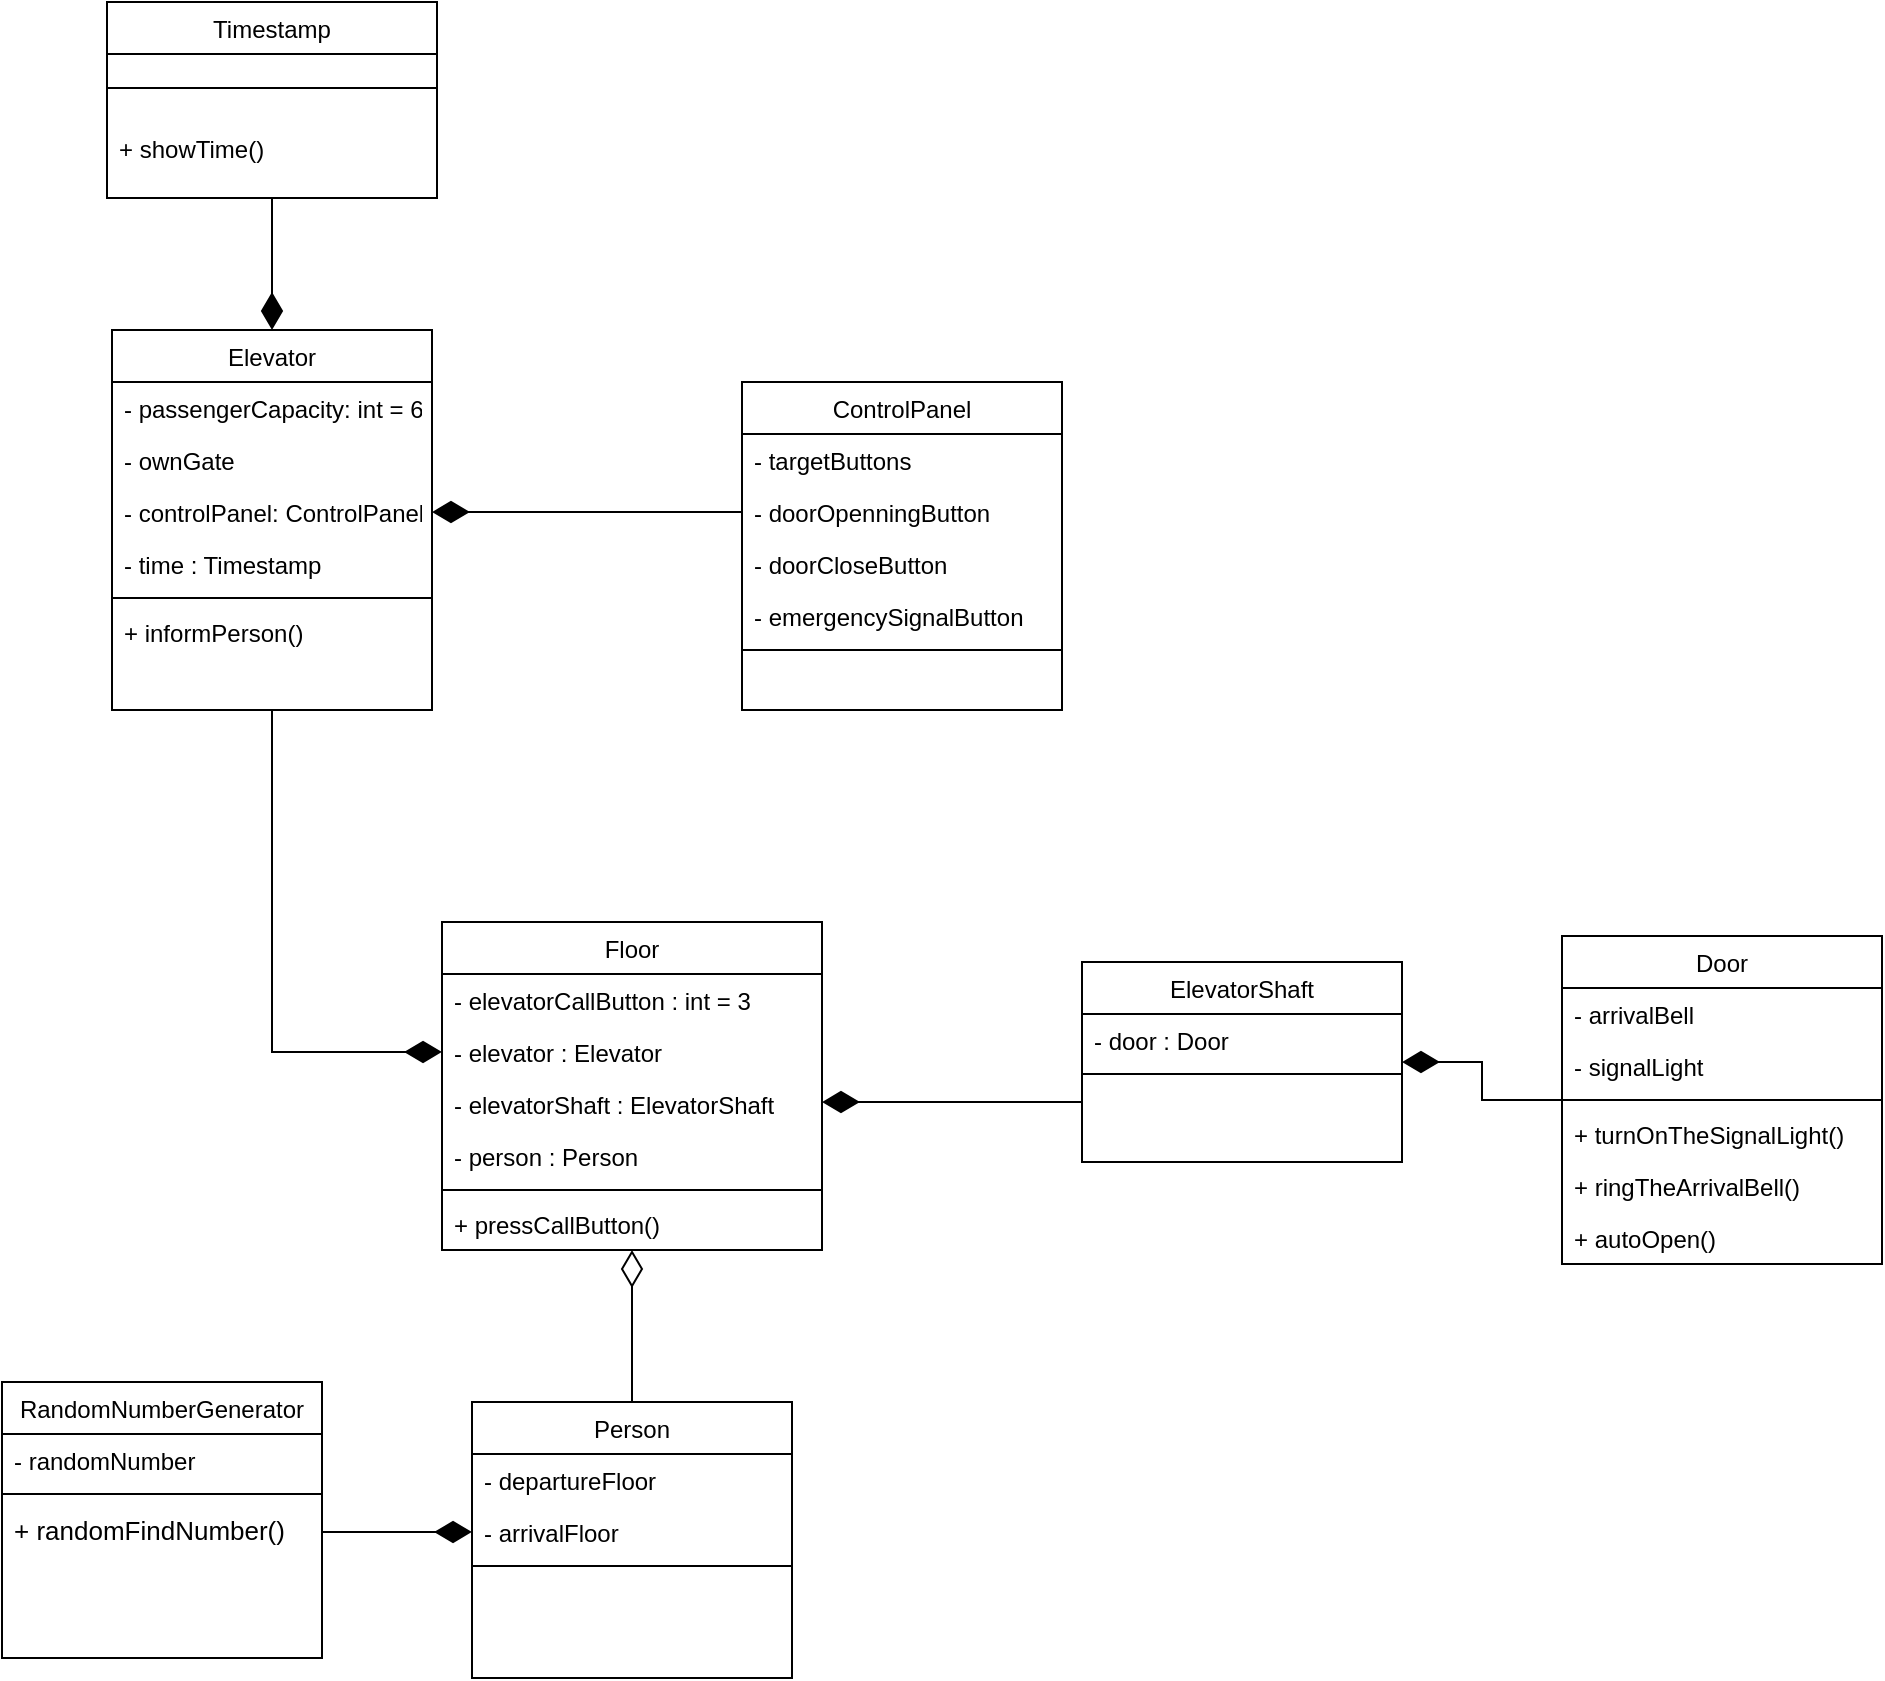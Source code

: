 <mxfile version="14.9.9" type="device"><diagram id="C5RBs43oDa-KdzZeNtuy" name="Page-1"><mxGraphModel dx="1441" dy="1963" grid="1" gridSize="10" guides="1" tooltips="1" connect="1" arrows="1" fold="1" page="1" pageScale="1" pageWidth="827" pageHeight="1169" math="0" shadow="0"><root><mxCell id="WIyWlLk6GJQsqaUBKTNV-0"/><mxCell id="WIyWlLk6GJQsqaUBKTNV-1" parent="WIyWlLk6GJQsqaUBKTNV-0"/><mxCell id="zkfFHV4jXpPFQw0GAbJ--0" value="Elevator" style="swimlane;fontStyle=0;align=center;verticalAlign=top;childLayout=stackLayout;horizontal=1;startSize=26;horizontalStack=0;resizeParent=1;resizeLast=0;collapsible=1;marginBottom=0;rounded=0;shadow=0;strokeWidth=1;" parent="WIyWlLk6GJQsqaUBKTNV-1" vertex="1"><mxGeometry x="285" y="104" width="160" height="190" as="geometry"><mxRectangle x="230" y="140" width="160" height="26" as="alternateBounds"/></mxGeometry></mxCell><mxCell id="zkfFHV4jXpPFQw0GAbJ--1" value="- passengerCapacity: int = 6" style="text;align=left;verticalAlign=top;spacingLeft=4;spacingRight=4;overflow=hidden;rotatable=0;points=[[0,0.5],[1,0.5]];portConstraint=eastwest;" parent="zkfFHV4jXpPFQw0GAbJ--0" vertex="1"><mxGeometry y="26" width="160" height="26" as="geometry"/></mxCell><mxCell id="zkfFHV4jXpPFQw0GAbJ--2" value="- ownGate" style="text;align=left;verticalAlign=top;spacingLeft=4;spacingRight=4;overflow=hidden;rotatable=0;points=[[0,0.5],[1,0.5]];portConstraint=eastwest;rounded=0;shadow=0;html=0;" parent="zkfFHV4jXpPFQw0GAbJ--0" vertex="1"><mxGeometry y="52" width="160" height="26" as="geometry"/></mxCell><mxCell id="zkfFHV4jXpPFQw0GAbJ--3" value="- controlPanel: ControlPanel" style="text;align=left;verticalAlign=top;spacingLeft=4;spacingRight=4;overflow=hidden;rotatable=0;points=[[0,0.5],[1,0.5]];portConstraint=eastwest;rounded=0;shadow=0;html=0;" parent="zkfFHV4jXpPFQw0GAbJ--0" vertex="1"><mxGeometry y="78" width="160" height="26" as="geometry"/></mxCell><mxCell id="cQ-6G-CCY98Sj9KRYVwk-37" value="- time : Timestamp" style="text;align=left;verticalAlign=top;spacingLeft=4;spacingRight=4;overflow=hidden;rotatable=0;points=[[0,0.5],[1,0.5]];portConstraint=eastwest;rounded=0;shadow=0;html=0;" parent="zkfFHV4jXpPFQw0GAbJ--0" vertex="1"><mxGeometry y="104" width="160" height="26" as="geometry"/></mxCell><mxCell id="zkfFHV4jXpPFQw0GAbJ--4" value="" style="line;html=1;strokeWidth=1;align=left;verticalAlign=middle;spacingTop=-1;spacingLeft=3;spacingRight=3;rotatable=0;labelPosition=right;points=[];portConstraint=eastwest;" parent="zkfFHV4jXpPFQw0GAbJ--0" vertex="1"><mxGeometry y="130" width="160" height="8" as="geometry"/></mxCell><mxCell id="cQ-6G-CCY98Sj9KRYVwk-38" value="+ informPerson()" style="text;align=left;verticalAlign=top;spacingLeft=4;spacingRight=4;overflow=hidden;rotatable=0;points=[[0,0.5],[1,0.5]];portConstraint=eastwest;" parent="zkfFHV4jXpPFQw0GAbJ--0" vertex="1"><mxGeometry y="138" width="160" height="26" as="geometry"/></mxCell><mxCell id="cQ-6G-CCY98Sj9KRYVwk-0" value="ControlPanel" style="swimlane;fontStyle=0;align=center;verticalAlign=top;childLayout=stackLayout;horizontal=1;startSize=26;horizontalStack=0;resizeParent=1;resizeLast=0;collapsible=1;marginBottom=0;rounded=0;shadow=0;strokeWidth=1;" parent="WIyWlLk6GJQsqaUBKTNV-1" vertex="1"><mxGeometry x="600" y="130" width="160" height="164" as="geometry"><mxRectangle x="230" y="140" width="160" height="26" as="alternateBounds"/></mxGeometry></mxCell><mxCell id="cQ-6G-CCY98Sj9KRYVwk-1" value="- targetButtons" style="text;align=left;verticalAlign=top;spacingLeft=4;spacingRight=4;overflow=hidden;rotatable=0;points=[[0,0.5],[1,0.5]];portConstraint=eastwest;" parent="cQ-6G-CCY98Sj9KRYVwk-0" vertex="1"><mxGeometry y="26" width="160" height="26" as="geometry"/></mxCell><mxCell id="cQ-6G-CCY98Sj9KRYVwk-3" value="- doorOpenningButton" style="text;align=left;verticalAlign=top;spacingLeft=4;spacingRight=4;overflow=hidden;rotatable=0;points=[[0,0.5],[1,0.5]];portConstraint=eastwest;rounded=0;shadow=0;html=0;" parent="cQ-6G-CCY98Sj9KRYVwk-0" vertex="1"><mxGeometry y="52" width="160" height="26" as="geometry"/></mxCell><mxCell id="cQ-6G-CCY98Sj9KRYVwk-6" value="- doorCloseButton" style="text;align=left;verticalAlign=top;spacingLeft=4;spacingRight=4;overflow=hidden;rotatable=0;points=[[0,0.5],[1,0.5]];portConstraint=eastwest;rounded=0;shadow=0;html=0;" parent="cQ-6G-CCY98Sj9KRYVwk-0" vertex="1"><mxGeometry y="78" width="160" height="26" as="geometry"/></mxCell><mxCell id="cQ-6G-CCY98Sj9KRYVwk-7" value="- emergencySignalButton" style="text;align=left;verticalAlign=top;spacingLeft=4;spacingRight=4;overflow=hidden;rotatable=0;points=[[0,0.5],[1,0.5]];portConstraint=eastwest;rounded=0;shadow=0;html=0;" parent="cQ-6G-CCY98Sj9KRYVwk-0" vertex="1"><mxGeometry y="104" width="160" height="26" as="geometry"/></mxCell><mxCell id="cQ-6G-CCY98Sj9KRYVwk-4" value="" style="line;html=1;strokeWidth=1;align=left;verticalAlign=middle;spacingTop=-1;spacingLeft=3;spacingRight=3;rotatable=0;labelPosition=right;points=[];portConstraint=eastwest;" parent="cQ-6G-CCY98Sj9KRYVwk-0" vertex="1"><mxGeometry y="130" width="160" height="8" as="geometry"/></mxCell><mxCell id="cQ-6G-CCY98Sj9KRYVwk-8" value="ElevatorShaft" style="swimlane;fontStyle=0;align=center;verticalAlign=top;childLayout=stackLayout;horizontal=1;startSize=26;horizontalStack=0;resizeParent=1;resizeLast=0;collapsible=1;marginBottom=0;rounded=0;shadow=0;strokeWidth=1;" parent="WIyWlLk6GJQsqaUBKTNV-1" vertex="1"><mxGeometry x="770" y="420" width="160" height="100" as="geometry"><mxRectangle x="230" y="140" width="160" height="26" as="alternateBounds"/></mxGeometry></mxCell><mxCell id="cQ-6G-CCY98Sj9KRYVwk-9" value="- door : Door" style="text;align=left;verticalAlign=top;spacingLeft=4;spacingRight=4;overflow=hidden;rotatable=0;points=[[0,0.5],[1,0.5]];portConstraint=eastwest;" parent="cQ-6G-CCY98Sj9KRYVwk-8" vertex="1"><mxGeometry y="26" width="160" height="26" as="geometry"/></mxCell><mxCell id="cQ-6G-CCY98Sj9KRYVwk-12" value="" style="line;html=1;strokeWidth=1;align=left;verticalAlign=middle;spacingTop=-1;spacingLeft=3;spacingRight=3;rotatable=0;labelPosition=right;points=[];portConstraint=eastwest;" parent="cQ-6G-CCY98Sj9KRYVwk-8" vertex="1"><mxGeometry y="52" width="160" height="8" as="geometry"/></mxCell><mxCell id="cQ-6G-CCY98Sj9KRYVwk-14" value="Door" style="swimlane;fontStyle=0;align=center;verticalAlign=top;childLayout=stackLayout;horizontal=1;startSize=26;horizontalStack=0;resizeParent=1;resizeLast=0;collapsible=1;marginBottom=0;rounded=0;shadow=0;strokeWidth=1;" parent="WIyWlLk6GJQsqaUBKTNV-1" vertex="1"><mxGeometry x="1010" y="407" width="160" height="164" as="geometry"><mxRectangle x="230" y="140" width="160" height="26" as="alternateBounds"/></mxGeometry></mxCell><mxCell id="cQ-6G-CCY98Sj9KRYVwk-15" value="- arrivalBell" style="text;align=left;verticalAlign=top;spacingLeft=4;spacingRight=4;overflow=hidden;rotatable=0;points=[[0,0.5],[1,0.5]];portConstraint=eastwest;" parent="cQ-6G-CCY98Sj9KRYVwk-14" vertex="1"><mxGeometry y="26" width="160" height="26" as="geometry"/></mxCell><mxCell id="cQ-6G-CCY98Sj9KRYVwk-18" value="- signalLight" style="text;align=left;verticalAlign=top;spacingLeft=4;spacingRight=4;overflow=hidden;rotatable=0;points=[[0,0.5],[1,0.5]];portConstraint=eastwest;" parent="cQ-6G-CCY98Sj9KRYVwk-14" vertex="1"><mxGeometry y="52" width="160" height="26" as="geometry"/></mxCell><mxCell id="cQ-6G-CCY98Sj9KRYVwk-16" value="" style="line;html=1;strokeWidth=1;align=left;verticalAlign=middle;spacingTop=-1;spacingLeft=3;spacingRight=3;rotatable=0;labelPosition=right;points=[];portConstraint=eastwest;" parent="cQ-6G-CCY98Sj9KRYVwk-14" vertex="1"><mxGeometry y="78" width="160" height="8" as="geometry"/></mxCell><mxCell id="cQ-6G-CCY98Sj9KRYVwk-39" value="+ turnOnTheSignalLight()" style="text;align=left;verticalAlign=top;spacingLeft=4;spacingRight=4;overflow=hidden;rotatable=0;points=[[0,0.5],[1,0.5]];portConstraint=eastwest;" parent="cQ-6G-CCY98Sj9KRYVwk-14" vertex="1"><mxGeometry y="86" width="160" height="26" as="geometry"/></mxCell><mxCell id="cQ-6G-CCY98Sj9KRYVwk-40" value="+ ringTheArrivalBell()" style="text;align=left;verticalAlign=top;spacingLeft=4;spacingRight=4;overflow=hidden;rotatable=0;points=[[0,0.5],[1,0.5]];portConstraint=eastwest;" parent="cQ-6G-CCY98Sj9KRYVwk-14" vertex="1"><mxGeometry y="112" width="160" height="26" as="geometry"/></mxCell><mxCell id="cQ-6G-CCY98Sj9KRYVwk-41" value="+ autoOpen()" style="text;align=left;verticalAlign=top;spacingLeft=4;spacingRight=4;overflow=hidden;rotatable=0;points=[[0,0.5],[1,0.5]];portConstraint=eastwest;" parent="cQ-6G-CCY98Sj9KRYVwk-14" vertex="1"><mxGeometry y="138" width="160" height="26" as="geometry"/></mxCell><mxCell id="cQ-6G-CCY98Sj9KRYVwk-19" value="Floor" style="swimlane;fontStyle=0;align=center;verticalAlign=top;childLayout=stackLayout;horizontal=1;startSize=26;horizontalStack=0;resizeParent=1;resizeLast=0;collapsible=1;marginBottom=0;rounded=0;shadow=0;strokeWidth=1;" parent="WIyWlLk6GJQsqaUBKTNV-1" vertex="1"><mxGeometry x="450" y="400" width="190" height="164" as="geometry"><mxRectangle x="230" y="140" width="160" height="26" as="alternateBounds"/></mxGeometry></mxCell><mxCell id="cQ-6G-CCY98Sj9KRYVwk-20" value="- elevatorCallButton : int = 3" style="text;align=left;verticalAlign=top;spacingLeft=4;spacingRight=4;overflow=hidden;rotatable=0;points=[[0,0.5],[1,0.5]];portConstraint=eastwest;" parent="cQ-6G-CCY98Sj9KRYVwk-19" vertex="1"><mxGeometry y="26" width="190" height="26" as="geometry"/></mxCell><mxCell id="cQ-6G-CCY98Sj9KRYVwk-35" value="- elevator : Elevator" style="text;align=left;verticalAlign=top;spacingLeft=4;spacingRight=4;overflow=hidden;rotatable=0;points=[[0,0.5],[1,0.5]];portConstraint=eastwest;" parent="cQ-6G-CCY98Sj9KRYVwk-19" vertex="1"><mxGeometry y="52" width="190" height="26" as="geometry"/></mxCell><mxCell id="cQ-6G-CCY98Sj9KRYVwk-65" value="- elevatorShaft : ElevatorShaft" style="text;align=left;verticalAlign=top;spacingLeft=4;spacingRight=4;overflow=hidden;rotatable=0;points=[[0,0.5],[1,0.5]];portConstraint=eastwest;" parent="cQ-6G-CCY98Sj9KRYVwk-19" vertex="1"><mxGeometry y="78" width="190" height="26" as="geometry"/></mxCell><mxCell id="gPrzDRRPK7O6IrgIPv4w-4" value="- person : Person" style="text;align=left;verticalAlign=top;spacingLeft=4;spacingRight=4;overflow=hidden;rotatable=0;points=[[0,0.5],[1,0.5]];portConstraint=eastwest;" vertex="1" parent="cQ-6G-CCY98Sj9KRYVwk-19"><mxGeometry y="104" width="190" height="26" as="geometry"/></mxCell><mxCell id="cQ-6G-CCY98Sj9KRYVwk-21" value="" style="line;html=1;strokeWidth=1;align=left;verticalAlign=middle;spacingTop=-1;spacingLeft=3;spacingRight=3;rotatable=0;labelPosition=right;points=[];portConstraint=eastwest;" parent="cQ-6G-CCY98Sj9KRYVwk-19" vertex="1"><mxGeometry y="130" width="190" height="8" as="geometry"/></mxCell><mxCell id="cQ-6G-CCY98Sj9KRYVwk-33" value="+ pressCallButton()" style="text;align=left;verticalAlign=top;spacingLeft=4;spacingRight=4;overflow=hidden;rotatable=0;points=[[0,0.5],[1,0.5]];portConstraint=eastwest;" parent="cQ-6G-CCY98Sj9KRYVwk-19" vertex="1"><mxGeometry y="138" width="190" height="26" as="geometry"/></mxCell><mxCell id="cQ-6G-CCY98Sj9KRYVwk-27" value="Person" style="swimlane;fontStyle=0;align=center;verticalAlign=top;childLayout=stackLayout;horizontal=1;startSize=26;horizontalStack=0;resizeParent=1;resizeLast=0;collapsible=1;marginBottom=0;rounded=0;shadow=0;strokeWidth=1;" parent="WIyWlLk6GJQsqaUBKTNV-1" vertex="1"><mxGeometry x="465" y="640" width="160" height="138" as="geometry"><mxRectangle x="230" y="140" width="160" height="26" as="alternateBounds"/></mxGeometry></mxCell><mxCell id="cQ-6G-CCY98Sj9KRYVwk-28" value="- departureFloor" style="text;align=left;verticalAlign=top;spacingLeft=4;spacingRight=4;overflow=hidden;rotatable=0;points=[[0,0.5],[1,0.5]];portConstraint=eastwest;" parent="cQ-6G-CCY98Sj9KRYVwk-27" vertex="1"><mxGeometry y="26" width="160" height="26" as="geometry"/></mxCell><mxCell id="cQ-6G-CCY98Sj9KRYVwk-49" value="- arrivalFloor" style="text;align=left;verticalAlign=top;spacingLeft=4;spacingRight=4;overflow=hidden;rotatable=0;points=[[0,0.5],[1,0.5]];portConstraint=eastwest;" parent="cQ-6G-CCY98Sj9KRYVwk-27" vertex="1"><mxGeometry y="52" width="160" height="26" as="geometry"/></mxCell><mxCell id="cQ-6G-CCY98Sj9KRYVwk-29" value="" style="line;html=1;strokeWidth=1;align=left;verticalAlign=middle;spacingTop=-1;spacingLeft=3;spacingRight=3;rotatable=0;labelPosition=right;points=[];portConstraint=eastwest;" parent="cQ-6G-CCY98Sj9KRYVwk-27" vertex="1"><mxGeometry y="78" width="160" height="8" as="geometry"/></mxCell><mxCell id="cQ-6G-CCY98Sj9KRYVwk-42" value="Timestamp" style="swimlane;fontStyle=0;align=center;verticalAlign=top;childLayout=stackLayout;horizontal=1;startSize=26;horizontalStack=0;resizeParent=1;resizeLast=0;collapsible=1;marginBottom=0;rounded=0;shadow=0;strokeWidth=1;" parent="WIyWlLk6GJQsqaUBKTNV-1" vertex="1"><mxGeometry x="282.5" y="-60" width="165" height="98" as="geometry"><mxRectangle x="230" y="140" width="160" height="26" as="alternateBounds"/></mxGeometry></mxCell><mxCell id="cQ-6G-CCY98Sj9KRYVwk-44" value="" style="line;html=1;strokeWidth=1;align=left;verticalAlign=middle;spacingTop=-1;spacingLeft=3;spacingRight=3;rotatable=0;labelPosition=right;points=[];portConstraint=eastwest;" parent="cQ-6G-CCY98Sj9KRYVwk-42" vertex="1"><mxGeometry y="26" width="165" height="34" as="geometry"/></mxCell><mxCell id="cQ-6G-CCY98Sj9KRYVwk-61" value="+ showTime()" style="text;align=left;verticalAlign=top;spacingLeft=4;spacingRight=4;overflow=hidden;rotatable=0;points=[[0,0.5],[1,0.5]];portConstraint=eastwest;" parent="cQ-6G-CCY98Sj9KRYVwk-42" vertex="1"><mxGeometry y="60" width="165" height="26" as="geometry"/></mxCell><mxCell id="cQ-6G-CCY98Sj9KRYVwk-45" value="RandomNumberGenerator" style="swimlane;fontStyle=0;align=center;verticalAlign=top;childLayout=stackLayout;horizontal=1;startSize=26;horizontalStack=0;resizeParent=1;resizeLast=0;collapsible=1;marginBottom=0;rounded=0;shadow=0;strokeWidth=1;" parent="WIyWlLk6GJQsqaUBKTNV-1" vertex="1"><mxGeometry x="230" y="630" width="160" height="138" as="geometry"><mxRectangle x="230" y="140" width="160" height="26" as="alternateBounds"/></mxGeometry></mxCell><mxCell id="cQ-6G-CCY98Sj9KRYVwk-46" value="- randomNumber" style="text;align=left;verticalAlign=top;spacingLeft=4;spacingRight=4;overflow=hidden;rotatable=0;points=[[0,0.5],[1,0.5]];portConstraint=eastwest;" parent="cQ-6G-CCY98Sj9KRYVwk-45" vertex="1"><mxGeometry y="26" width="160" height="26" as="geometry"/></mxCell><mxCell id="cQ-6G-CCY98Sj9KRYVwk-47" value="" style="line;html=1;strokeWidth=1;align=left;verticalAlign=middle;spacingTop=-1;spacingLeft=3;spacingRight=3;rotatable=0;labelPosition=right;points=[];portConstraint=eastwest;" parent="cQ-6G-CCY98Sj9KRYVwk-45" vertex="1"><mxGeometry y="52" width="160" height="8" as="geometry"/></mxCell><mxCell id="cQ-6G-CCY98Sj9KRYVwk-48" value="+ randomFindNumber()" style="text;align=left;verticalAlign=top;spacingLeft=4;spacingRight=4;overflow=hidden;rotatable=0;points=[[0,0.5],[1,0.5]];portConstraint=eastwest;fontSize=13;" parent="cQ-6G-CCY98Sj9KRYVwk-45" vertex="1"><mxGeometry y="60" width="160" height="26" as="geometry"/></mxCell><mxCell id="cQ-6G-CCY98Sj9KRYVwk-50" value="" style="endArrow=diamondThin;html=1;fontSize=13;endFill=1;entryX=1;entryY=0.5;entryDx=0;entryDy=0;endSize=16;edgeStyle=orthogonalEdgeStyle;rounded=0;" parent="WIyWlLk6GJQsqaUBKTNV-1" source="cQ-6G-CCY98Sj9KRYVwk-14" target="cQ-6G-CCY98Sj9KRYVwk-8" edge="1"><mxGeometry width="50" height="50" relative="1" as="geometry"><mxPoint x="730" y="413" as="sourcePoint"/><mxPoint x="780" y="363" as="targetPoint"/></mxGeometry></mxCell><mxCell id="cQ-6G-CCY98Sj9KRYVwk-51" value="" style="endArrow=diamondThin;html=1;fontSize=13;endFill=1;endSize=16;edgeStyle=orthogonalEdgeStyle;exitX=0;exitY=0.5;exitDx=0;exitDy=0;rounded=0;" parent="WIyWlLk6GJQsqaUBKTNV-1" edge="1" source="cQ-6G-CCY98Sj9KRYVwk-8"><mxGeometry width="50" height="50" relative="1" as="geometry"><mxPoint x="760" y="511" as="sourcePoint"/><mxPoint x="640" y="490" as="targetPoint"/><Array as="points"><mxPoint x="770" y="490"/></Array></mxGeometry></mxCell><mxCell id="cQ-6G-CCY98Sj9KRYVwk-53" value="" style="endArrow=diamondThin;html=1;fontSize=13;endFill=1;entryX=0;entryY=0.5;entryDx=0;entryDy=0;endSize=16;exitX=1;exitY=0.5;exitDx=0;exitDy=0;rounded=0;edgeStyle=orthogonalEdgeStyle;" parent="WIyWlLk6GJQsqaUBKTNV-1" source="cQ-6G-CCY98Sj9KRYVwk-48" target="cQ-6G-CCY98Sj9KRYVwk-49" edge="1"><mxGeometry width="50" height="50" relative="1" as="geometry"><mxPoint x="1030" y="928" as="sourcePoint"/><mxPoint x="910" y="928" as="targetPoint"/><Array as="points"><mxPoint x="390" y="705"/></Array></mxGeometry></mxCell><mxCell id="cQ-6G-CCY98Sj9KRYVwk-54" value="" style="endArrow=diamondThin;html=1;fontSize=13;endFill=0;entryX=0.5;entryY=1;entryDx=0;entryDy=0;endSize=16;exitX=0.5;exitY=0;exitDx=0;exitDy=0;edgeStyle=orthogonalEdgeStyle;rounded=0;" parent="WIyWlLk6GJQsqaUBKTNV-1" source="cQ-6G-CCY98Sj9KRYVwk-27" target="cQ-6G-CCY98Sj9KRYVwk-19" edge="1"><mxGeometry width="50" height="50" relative="1" as="geometry"><mxPoint x="1030" y="928" as="sourcePoint"/><mxPoint x="725" y="711" as="targetPoint"/></mxGeometry></mxCell><mxCell id="cQ-6G-CCY98Sj9KRYVwk-57" value="" style="endArrow=diamondThin;html=1;fontSize=13;endFill=1;entryX=1;entryY=0.5;entryDx=0;entryDy=0;endSize=16;exitX=0;exitY=0.5;exitDx=0;exitDy=0;edgeStyle=orthogonalEdgeStyle;rounded=0;" parent="WIyWlLk6GJQsqaUBKTNV-1" source="cQ-6G-CCY98Sj9KRYVwk-3" target="zkfFHV4jXpPFQw0GAbJ--3" edge="1"><mxGeometry width="50" height="50" relative="1" as="geometry"><mxPoint x="590" y="438" as="sourcePoint"/><mxPoint x="470" y="438" as="targetPoint"/></mxGeometry></mxCell><mxCell id="cQ-6G-CCY98Sj9KRYVwk-58" value="" style="endArrow=diamondThin;html=1;fontSize=13;endFill=1;endSize=16;exitX=0.5;exitY=1;exitDx=0;exitDy=0;rounded=0;edgeStyle=orthogonalEdgeStyle;entryX=0;entryY=0.5;entryDx=0;entryDy=0;" parent="WIyWlLk6GJQsqaUBKTNV-1" source="zkfFHV4jXpPFQw0GAbJ--0" target="cQ-6G-CCY98Sj9KRYVwk-35" edge="1"><mxGeometry width="50" height="50" relative="1" as="geometry"><mxPoint x="210" y="203.5" as="sourcePoint"/><mxPoint x="400" y="510" as="targetPoint"/><Array as="points"><mxPoint x="365" y="465"/></Array></mxGeometry></mxCell><mxCell id="gPrzDRRPK7O6IrgIPv4w-3" value="" style="endArrow=diamondThin;html=1;edgeStyle=orthogonalEdgeStyle;rounded=0;exitX=0.5;exitY=1;exitDx=0;exitDy=0;endFill=1;entryX=0.5;entryY=0;entryDx=0;entryDy=0;endSize=16;" edge="1" parent="WIyWlLk6GJQsqaUBKTNV-1" source="cQ-6G-CCY98Sj9KRYVwk-42" target="zkfFHV4jXpPFQw0GAbJ--0"><mxGeometry width="50" height="50" relative="1" as="geometry"><mxPoint x="460" y="350" as="sourcePoint"/><mxPoint x="450" y="70" as="targetPoint"/></mxGeometry></mxCell></root></mxGraphModel></diagram></mxfile>